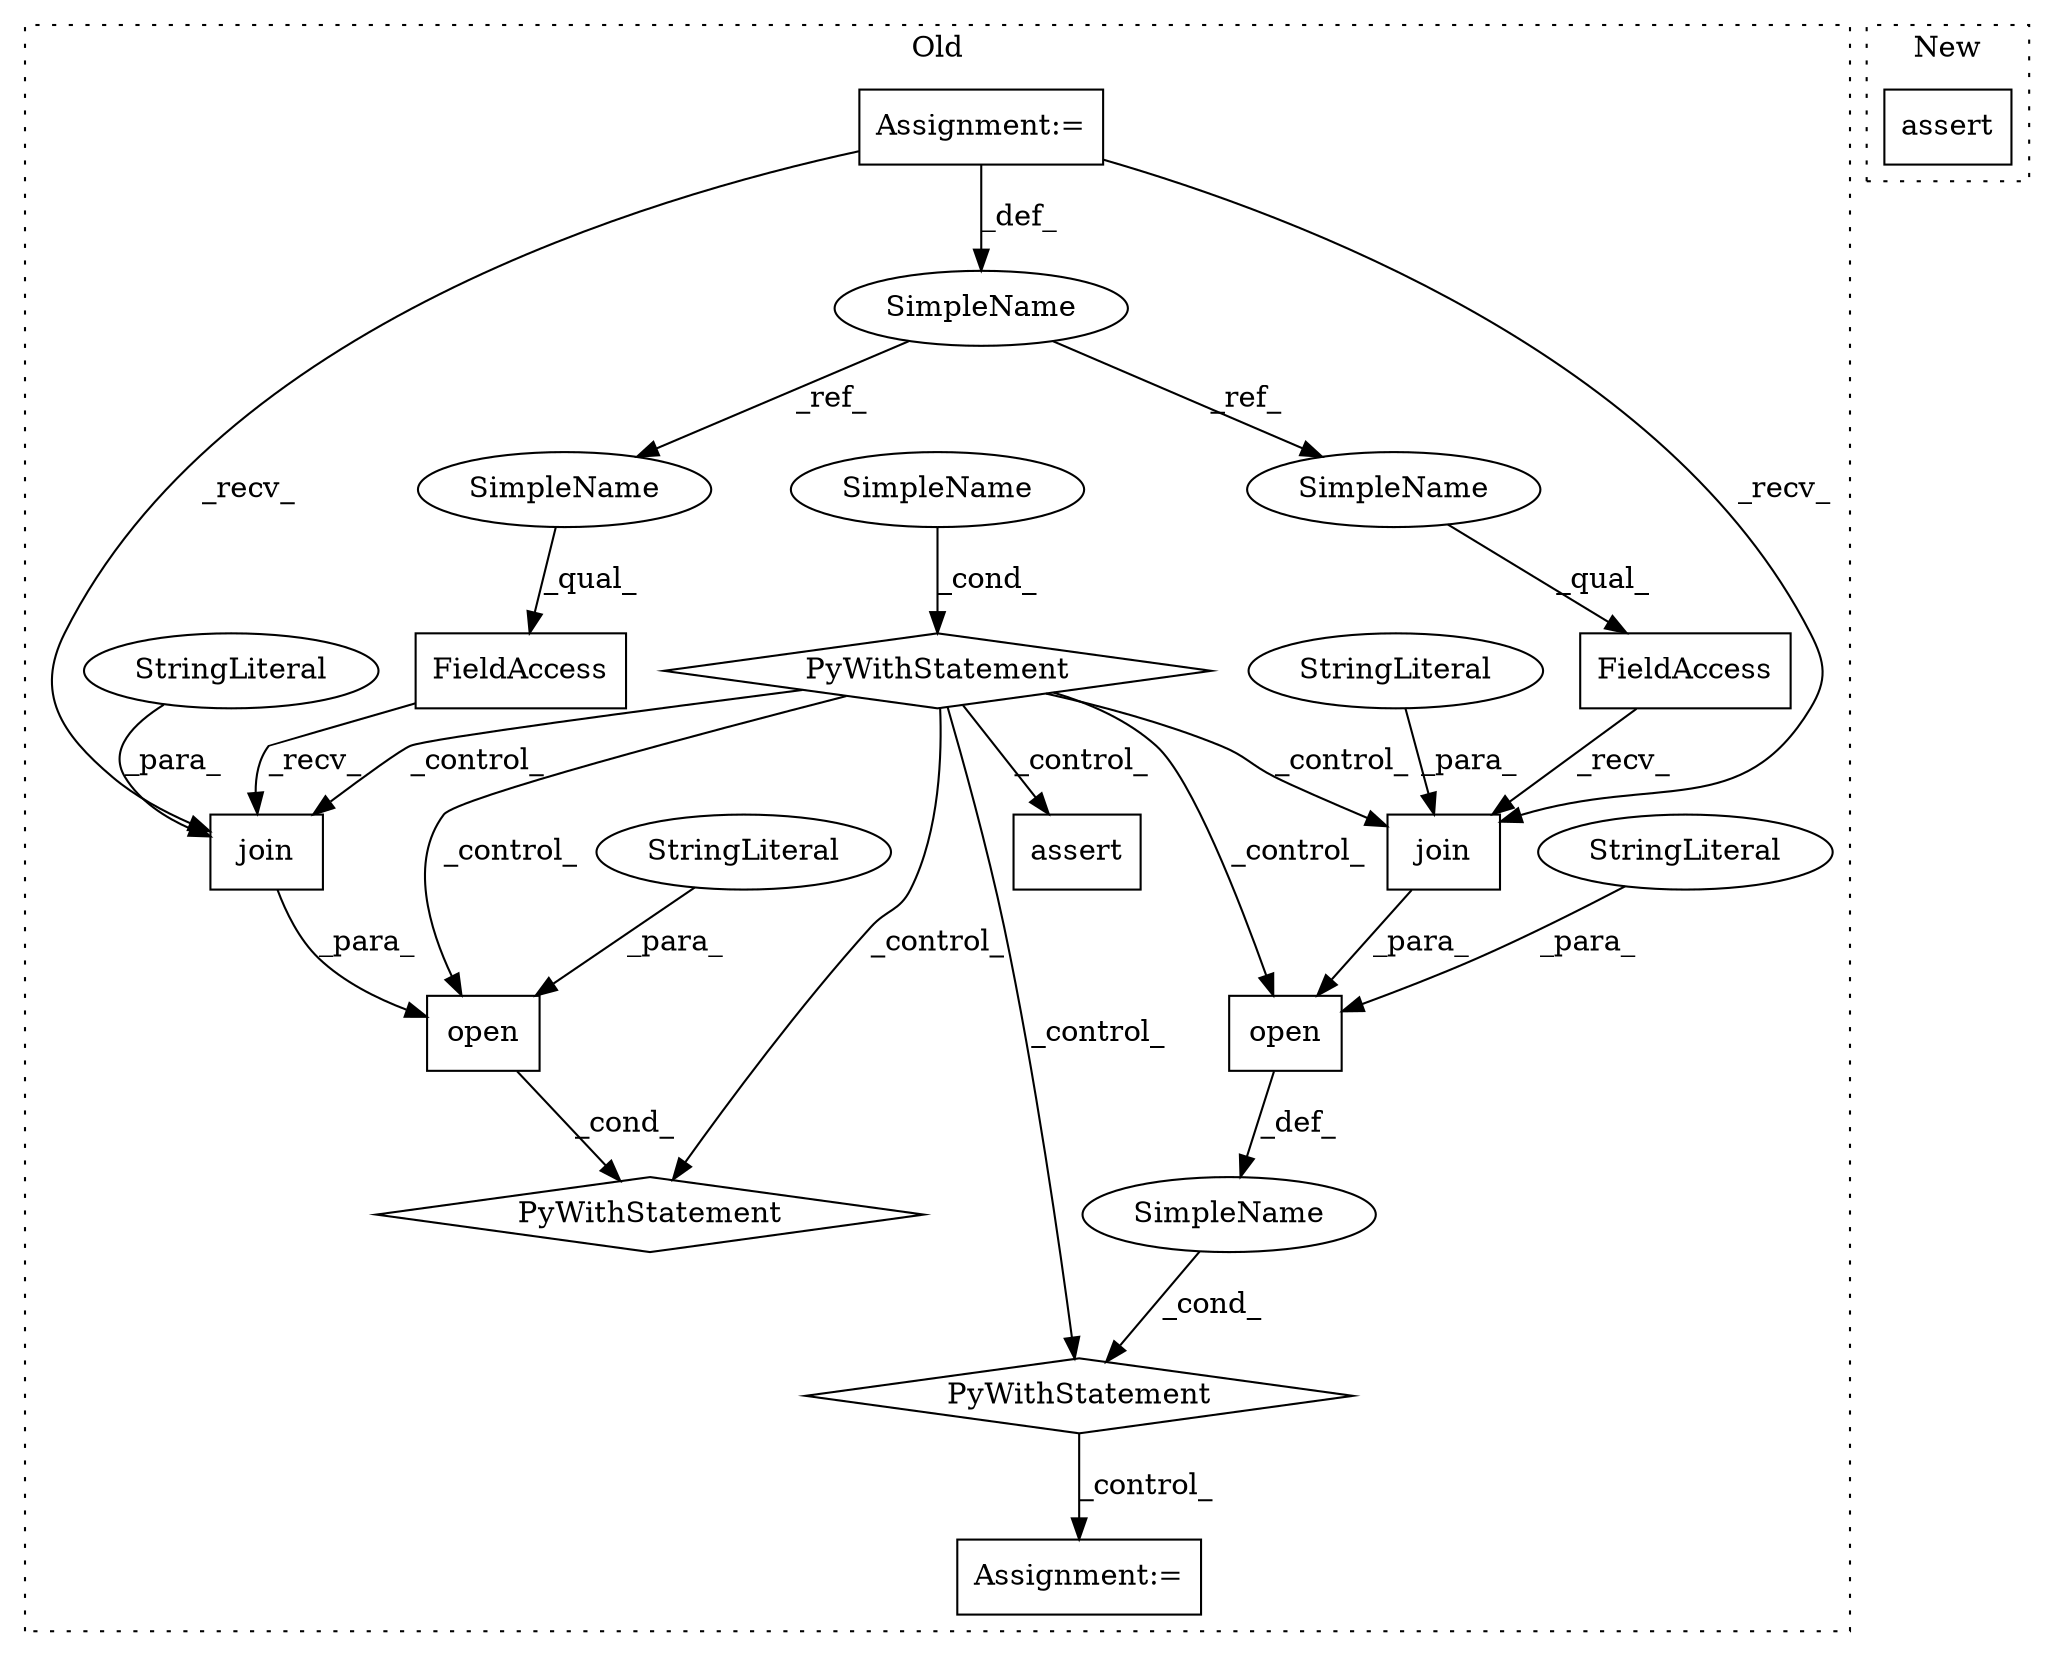 digraph G {
subgraph cluster0 {
1 [label="open" a="32" s="3728,3769" l="5,1" shape="box"];
3 [label="StringLiteral" a="45" s="3766" l="3" shape="ellipse"];
4 [label="Assignment:=" a="7" s="3787" l="5" shape="box"];
5 [label="SimpleName" a="42" s="" l="" shape="ellipse"];
6 [label="PyWithStatement" a="104" s="3718,3770" l="10,2" shape="diamond"];
7 [label="Assignment:=" a="7" s="3518" l="2" shape="box"];
8 [label="FieldAccess" a="22" s="4209" l="7" shape="box"];
9 [label="PyWithStatement" a="104" s="4194,4248" l="10,2" shape="diamond"];
10 [label="SimpleName" a="42" s="" l="" shape="ellipse"];
11 [label="PyWithStatement" a="104" s="3631,3688" l="10,2" shape="diamond"];
12 [label="SimpleName" a="42" s="3518" l="2" shape="ellipse"];
13 [label="FieldAccess" a="22" s="3733" l="7" shape="box"];
14 [label="assert" a="32" s="4810,4876" l="12,1" shape="box"];
15 [label="join" a="32" s="4217,4242" l="5,1" shape="box"];
16 [label="StringLiteral" a="45" s="4231" l="11" shape="ellipse"];
17 [label="join" a="32" s="3741,3764" l="5,1" shape="box"];
18 [label="StringLiteral" a="45" s="3755" l="9" shape="ellipse"];
19 [label="open" a="32" s="4204,4247" l="5,1" shape="box"];
20 [label="StringLiteral" a="45" s="4244" l="3" shape="ellipse"];
21 [label="SimpleName" a="42" s="3733" l="2" shape="ellipse"];
22 [label="SimpleName" a="42" s="4209" l="2" shape="ellipse"];
label = "Old";
style="dotted";
}
subgraph cluster1 {
2 [label="assert" a="32" s="1774,1867" l="12,1" shape="box"];
label = "New";
style="dotted";
}
1 -> 5 [label="_def_"];
3 -> 1 [label="_para_"];
5 -> 6 [label="_cond_"];
6 -> 4 [label="_control_"];
7 -> 12 [label="_def_"];
7 -> 17 [label="_recv_"];
7 -> 15 [label="_recv_"];
8 -> 15 [label="_recv_"];
10 -> 11 [label="_cond_"];
11 -> 1 [label="_control_"];
11 -> 9 [label="_control_"];
11 -> 15 [label="_control_"];
11 -> 14 [label="_control_"];
11 -> 17 [label="_control_"];
11 -> 19 [label="_control_"];
11 -> 6 [label="_control_"];
12 -> 21 [label="_ref_"];
12 -> 22 [label="_ref_"];
13 -> 17 [label="_recv_"];
15 -> 19 [label="_para_"];
16 -> 15 [label="_para_"];
17 -> 1 [label="_para_"];
18 -> 17 [label="_para_"];
19 -> 9 [label="_cond_"];
20 -> 19 [label="_para_"];
21 -> 13 [label="_qual_"];
22 -> 8 [label="_qual_"];
}